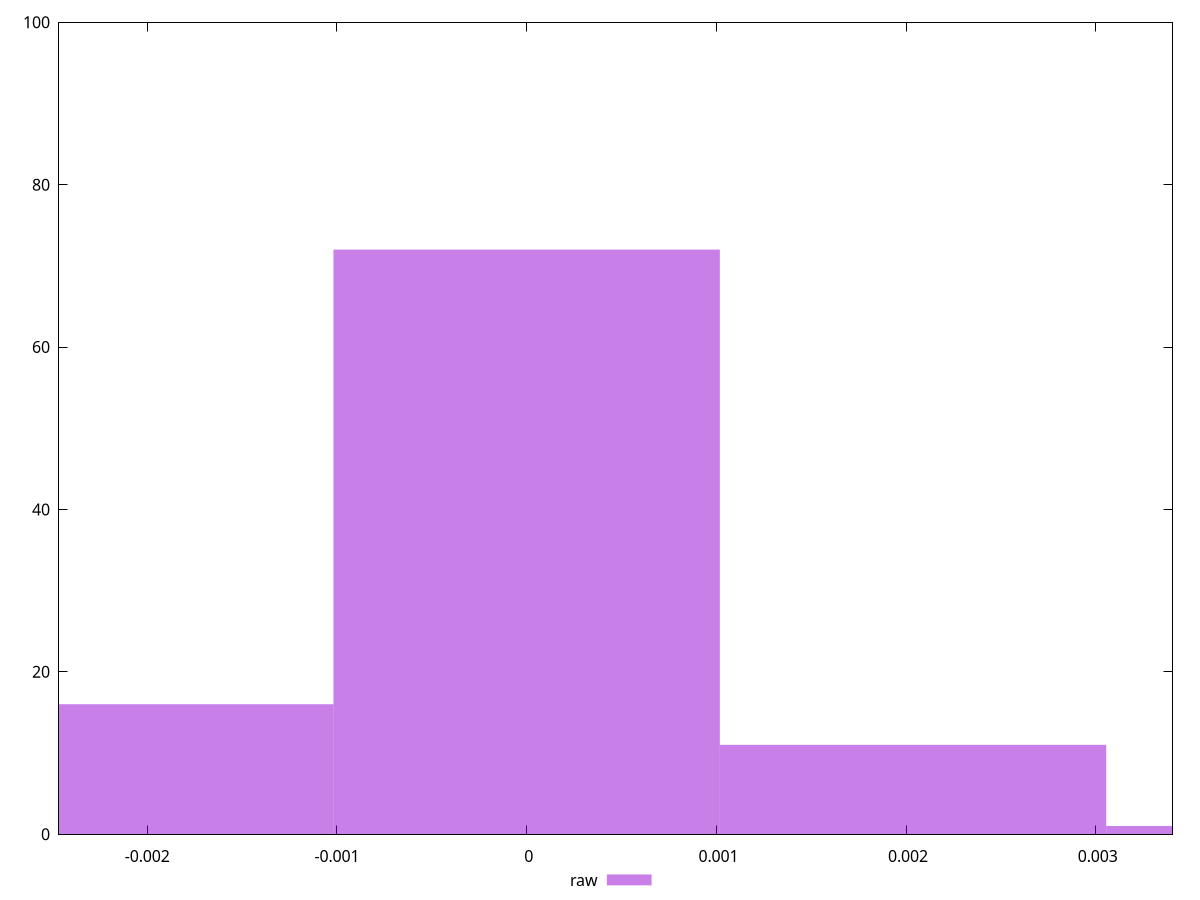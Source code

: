 reset

$raw <<EOF
0.0020365629438469724 11
0 72
-0.0020365629438469724 16
0.004073125887693945 1
EOF

set key outside below
set boxwidth 0.0020365629438469724
set xrange [-0.0024649167419485305:0.003404100270235061]
set yrange [0:100]
set trange [0:100]
set style fill transparent solid 0.5 noborder
set terminal svg size 640, 490 enhanced background rgb 'white'
set output "report/report_00029_2021-02-24T13-36-40.390Z/meta/pScore-difference/samples/agenda/raw/histogram.svg"

plot $raw title "raw" with boxes

reset
